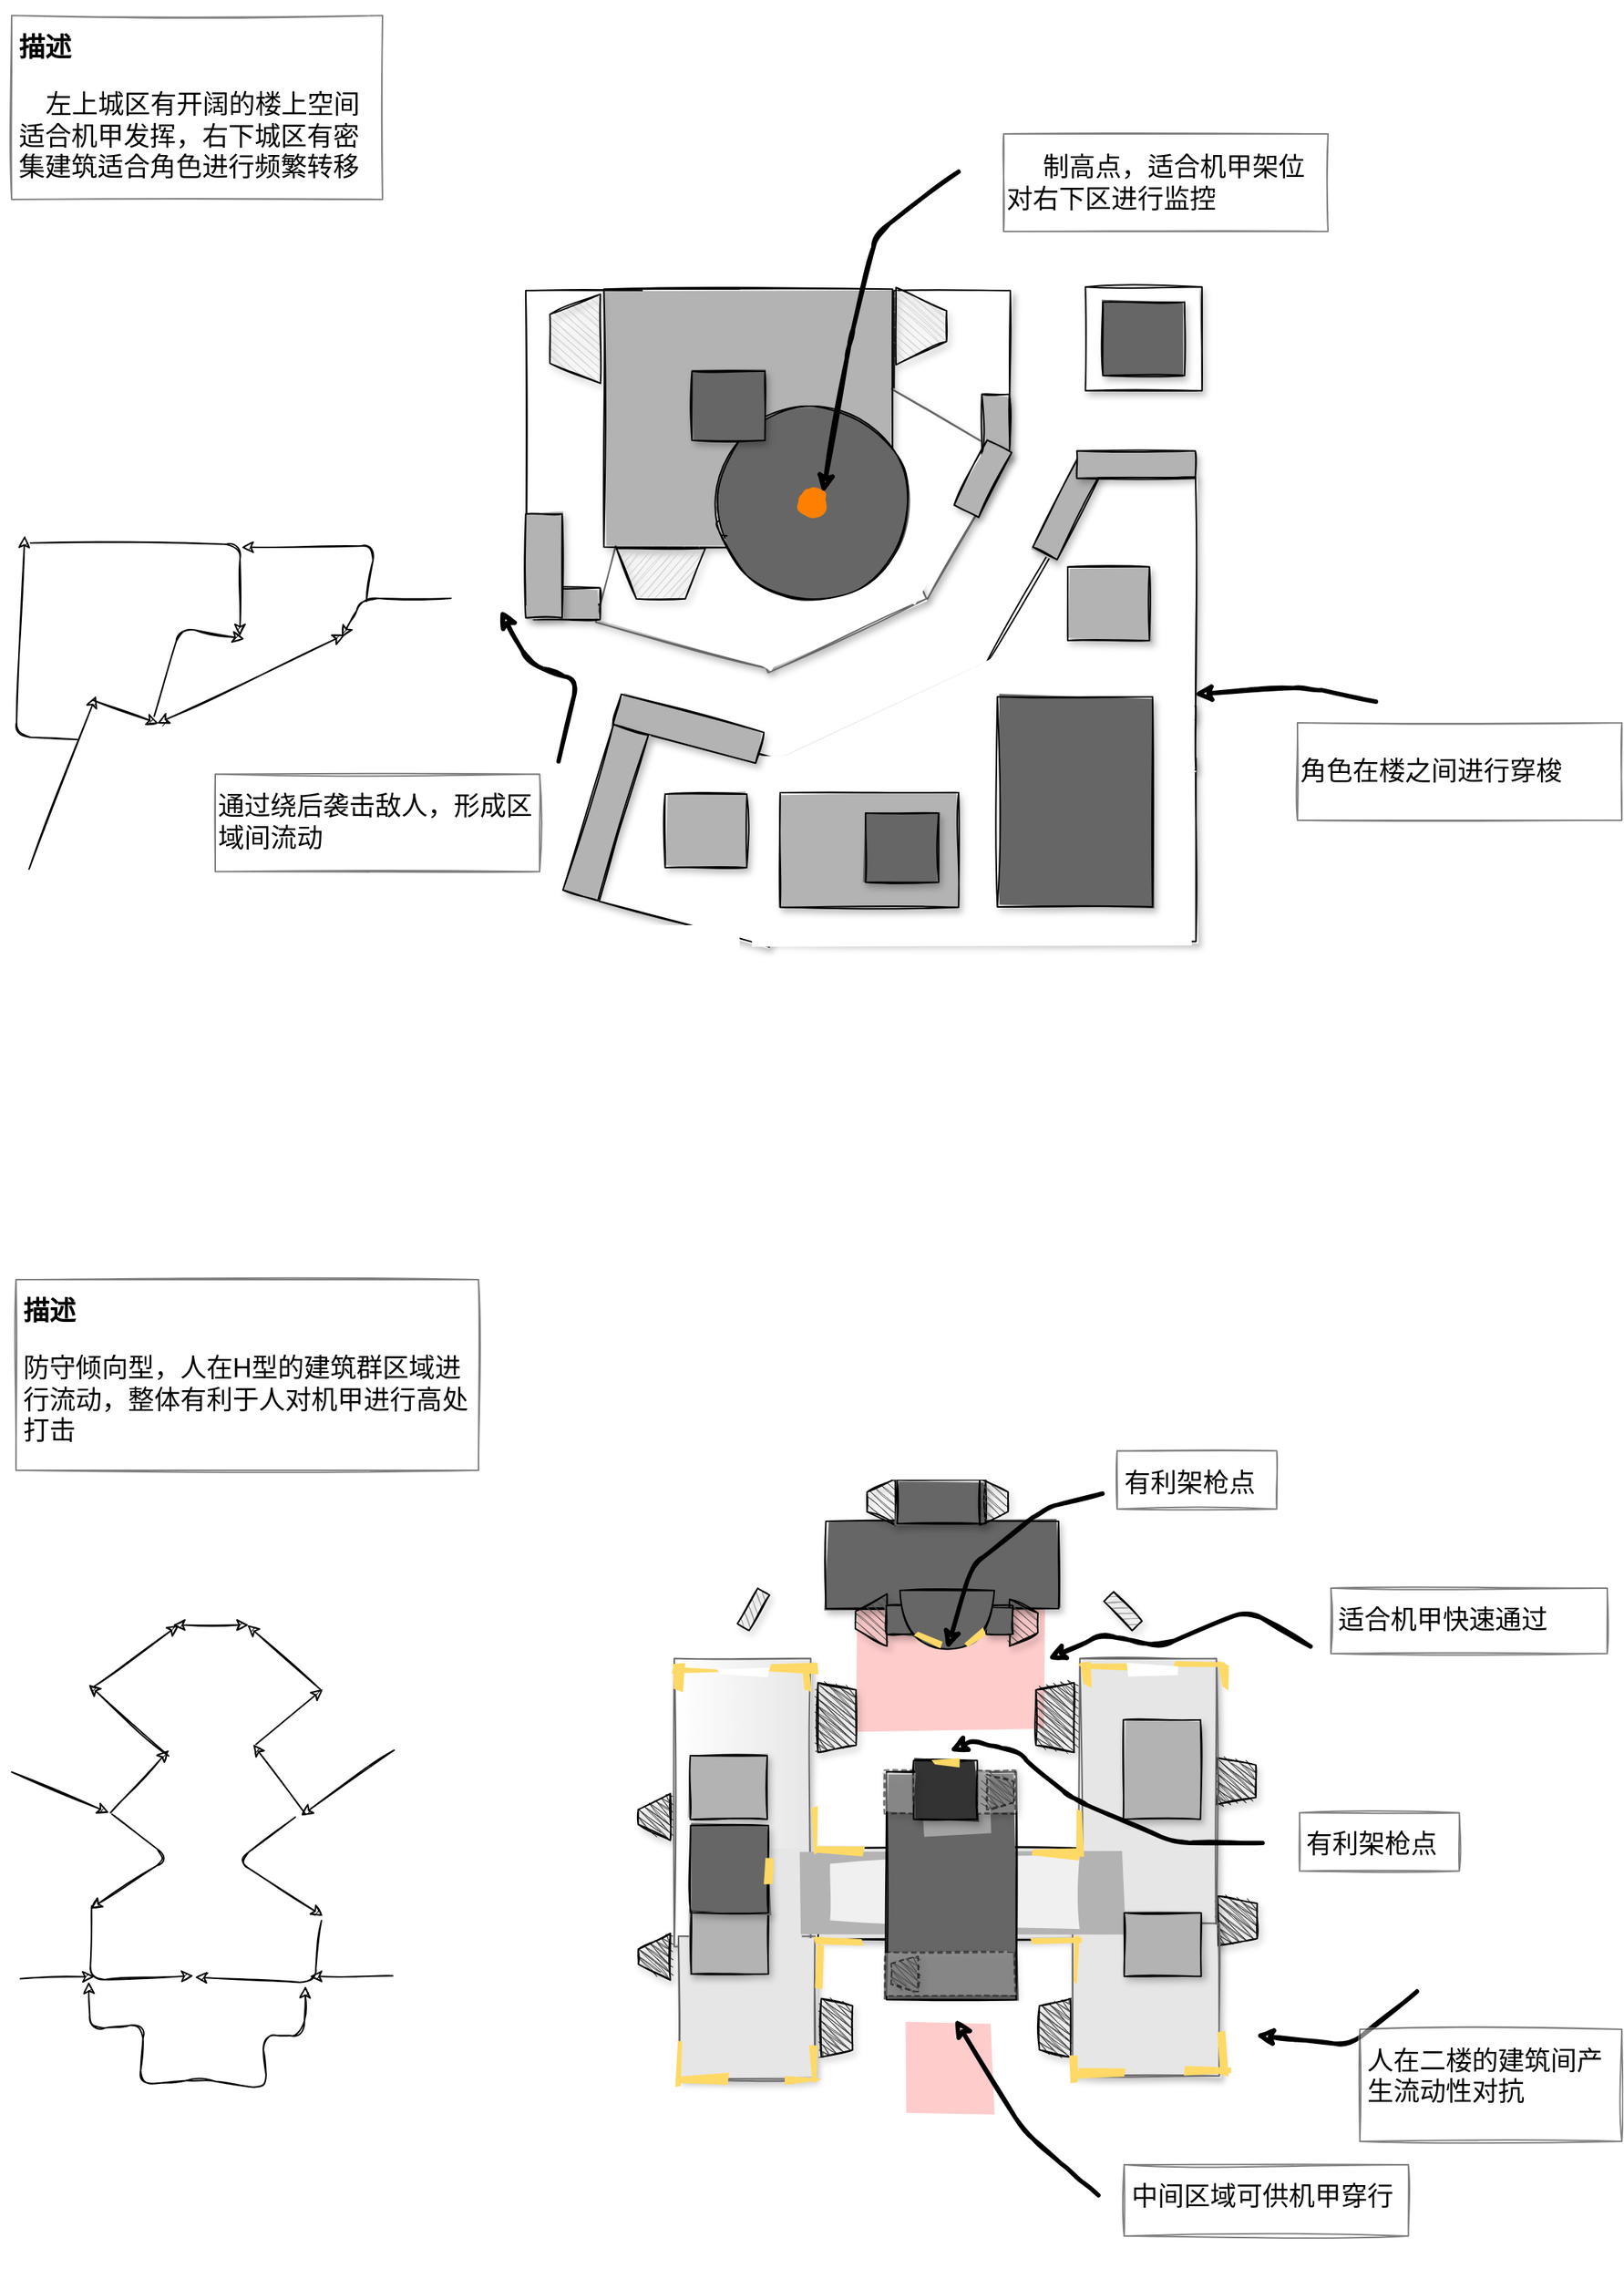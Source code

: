 <mxfile version="13.10.3" type="github">
  <diagram id="YS42bM3Eltd74zi2VStV" name="Page-1">
    <mxGraphModel dx="85" dy="485" grid="1" gridSize="10" guides="1" tooltips="1" connect="1" arrows="1" fold="1" page="1" pageScale="1" pageWidth="850" pageHeight="1100" math="0" shadow="0">
      <root>
        <mxCell id="0" />
        <mxCell id="1" parent="0" />
        <mxCell id="YBGo64Y5beXKpG9SH2Ju-1" value="" style="rounded=0;whiteSpace=wrap;html=1;shadow=1;sketch=1;" parent="1" vertex="1">
          <mxGeometry x="2053.43" y="423.65" width="80" height="216" as="geometry" />
        </mxCell>
        <mxCell id="YBGo64Y5beXKpG9SH2Ju-2" value="" style="rounded=0;whiteSpace=wrap;html=1;shadow=1;sketch=1;" parent="1" vertex="1">
          <mxGeometry x="2306.63" y="423.65" width="80" height="113.75" as="geometry" />
        </mxCell>
        <mxCell id="YBGo64Y5beXKpG9SH2Ju-3" value="" style="rounded=0;whiteSpace=wrap;html=1;shadow=1;sketch=1;rotation=15;strokeColor=#666666;" parent="1" vertex="1">
          <mxGeometry x="2111.48" y="575.97" width="123.86" height="93" as="geometry" />
        </mxCell>
        <mxCell id="YBGo64Y5beXKpG9SH2Ju-4" value="" style="rounded=0;whiteSpace=wrap;html=1;shadow=1;sketch=1;rotation=-60;strokeColor=#666666;" parent="1" vertex="1">
          <mxGeometry x="2254.61" y="505.16" width="112.2" height="108.72" as="geometry" />
        </mxCell>
        <mxCell id="YBGo64Y5beXKpG9SH2Ju-5" value="" style="rounded=0;whiteSpace=wrap;html=1;shadow=1;sketch=1;rotation=-25;strokeColor=#666666;" parent="1" vertex="1">
          <mxGeometry x="2206.07" y="622.57" width="120" height="40" as="geometry" />
        </mxCell>
        <mxCell id="YBGo64Y5beXKpG9SH2Ju-6" value="" style="rounded=0;whiteSpace=wrap;html=1;shadow=0;sketch=1;rotation=-60;strokeColor=none;" parent="1" vertex="1">
          <mxGeometry x="2286.31" y="578.1" width="38.89" height="58.52" as="geometry" />
        </mxCell>
        <mxCell id="YBGo64Y5beXKpG9SH2Ju-7" value="" style="rounded=0;whiteSpace=wrap;html=1;shadow=0;sketch=1;rotation=-60;strokeColor=none;" parent="1" vertex="1">
          <mxGeometry x="2184.63" y="615.88" width="58" height="58.52" as="geometry" />
        </mxCell>
        <mxCell id="YBGo64Y5beXKpG9SH2Ju-8" value="" style="group;rotation=-90;" parent="1" vertex="1" connectable="0">
          <mxGeometry x="2165.57" y="516.65" width="151.62" height="144" as="geometry" />
        </mxCell>
        <mxCell id="YBGo64Y5beXKpG9SH2Ju-9" value="" style="rounded=0;whiteSpace=wrap;html=1;shadow=1;sketch=1;fillStyle=solid;rotation=-90;fillColor=#B3B3B3;" parent="YBGo64Y5beXKpG9SH2Ju-8" vertex="1">
          <mxGeometry x="-47.73" y="-104.65" width="177.14" height="198.48" as="geometry" />
        </mxCell>
        <mxCell id="YBGo64Y5beXKpG9SH2Ju-10" value="" style="ellipse;whiteSpace=wrap;html=1;aspect=fixed;shadow=0;sketch=1;strokeColor=#000000;gradientColor=none;rotation=-90;fillColor=#666666;fillStyle=solid;" parent="YBGo64Y5beXKpG9SH2Ju-8" vertex="1">
          <mxGeometry x="18.7" y="-13.25" width="132.92" height="132.92" as="geometry" />
        </mxCell>
        <mxCell id="YBGo64Y5beXKpG9SH2Ju-11" value="" style="ellipse;whiteSpace=wrap;html=1;aspect=fixed;rounded=0;shadow=0;sketch=1;strokeWidth=1;strokeColor=none;fillColor=#FF8000;fillStyle=solid;" parent="YBGo64Y5beXKpG9SH2Ju-8" vertex="1">
          <mxGeometry x="75.16" y="43.21" width="20" height="20" as="geometry" />
        </mxCell>
        <mxCell id="YBGo64Y5beXKpG9SH2Ju-12" value="" style="rounded=0;whiteSpace=wrap;html=1;shadow=0;glass=0;sketch=1;strokeColor=#000000;fillColor=#ffffff;gradientColor=none;rotation=120;" parent="1" vertex="1">
          <mxGeometry x="2357.9" y="601.98" width="157.75" height="74.39" as="geometry" />
        </mxCell>
        <mxCell id="YBGo64Y5beXKpG9SH2Ju-13" value="" style="rounded=0;whiteSpace=wrap;html=1;shadow=0;glass=0;sketch=1;strokeColor=#000000;fillColor=#ffffff;gradientColor=none;rotation=-205;" parent="1" vertex="1">
          <mxGeometry x="2226.93" y="706.89" width="176.24" height="40.72" as="geometry" />
        </mxCell>
        <mxCell id="YBGo64Y5beXKpG9SH2Ju-14" value="" style="rounded=0;whiteSpace=wrap;html=1;shadow=1;sketch=1;rotation=105;" parent="1" vertex="1">
          <mxGeometry x="2115.69" y="737.46" width="126" height="121" as="geometry" />
        </mxCell>
        <mxCell id="YBGo64Y5beXKpG9SH2Ju-15" value="" style="rounded=0;whiteSpace=wrap;html=1;shadow=1;sketch=1;rotation=90;" parent="1" vertex="1">
          <mxGeometry x="2303.86" y="660.43" width="126" height="294.72" as="geometry" />
        </mxCell>
        <mxCell id="YBGo64Y5beXKpG9SH2Ju-16" value="" style="rounded=0;whiteSpace=wrap;html=1;shadow=1;sketch=1;rotation=90;" parent="1" vertex="1">
          <mxGeometry x="2391.73" y="630.45" width="43.96" height="201" as="geometry" />
        </mxCell>
        <mxCell id="YBGo64Y5beXKpG9SH2Ju-17" value="" style="rounded=0;whiteSpace=wrap;html=1;shadow=1;sketch=1;rotation=90;" parent="1" vertex="1">
          <mxGeometry x="2397.91" y="602.57" width="166.96" height="65" as="geometry" />
        </mxCell>
        <mxCell id="YBGo64Y5beXKpG9SH2Ju-18" value="" style="rounded=0;whiteSpace=wrap;html=1;shadow=1;sketch=1;rotation=90;" parent="1" vertex="1">
          <mxGeometry x="2412.41" y="638.17" width="71.25" height="80.15" as="geometry" />
        </mxCell>
        <mxCell id="YBGo64Y5beXKpG9SH2Ju-19" value="" style="shape=trapezoid;perimeter=trapezoidPerimeter;whiteSpace=wrap;html=1;fixedSize=1;strokeWidth=1;sketch=1;shadow=1;rotation=90;fillStyle=auto;size=15.949;fillColor=#CCCCCC;" parent="1" vertex="1">
          <mxGeometry x="2298.87" y="430.65" width="53.06" height="34.74" as="geometry" />
        </mxCell>
        <mxCell id="YBGo64Y5beXKpG9SH2Ju-20" value="" style="shape=trapezoid;perimeter=trapezoidPerimeter;whiteSpace=wrap;html=1;fixedSize=1;strokeWidth=1;sketch=1;shadow=1;rotation=-180;fillStyle=auto;size=13.797;fillColor=#CCCCCC;" parent="1" vertex="1">
          <mxGeometry x="2115.74" y="600.65" width="61.19" height="34.74" as="geometry" />
        </mxCell>
        <mxCell id="YBGo64Y5beXKpG9SH2Ju-21" value="" style="rounded=0;whiteSpace=wrap;html=1;shadow=1;sketch=1;rotation=90;" parent="1" vertex="1">
          <mxGeometry x="2442.68" y="416.65" width="71.25" height="80.15" as="geometry" />
        </mxCell>
        <mxCell id="YBGo64Y5beXKpG9SH2Ju-22" value="" style="rounded=0;whiteSpace=wrap;html=1;shadow=0;sketch=1;rotation=90;strokeColor=none;" parent="1" vertex="1">
          <mxGeometry x="2295.26" y="658.75" width="129.92" height="298.65" as="geometry" />
        </mxCell>
        <mxCell id="YBGo64Y5beXKpG9SH2Ju-23" value="" style="rounded=0;whiteSpace=wrap;html=1;shadow=0;sketch=1;rotation=-180;strokeColor=none;" parent="1" vertex="1">
          <mxGeometry x="2444.91" y="552.66" width="67.94" height="300.82" as="geometry" />
        </mxCell>
        <mxCell id="YBGo64Y5beXKpG9SH2Ju-24" value="" style="rounded=0;whiteSpace=wrap;html=1;shadow=0;sketch=1;rotation=-115;strokeColor=none;" parent="1" vertex="1">
          <mxGeometry x="2312.17" y="607.91" width="67.94" height="240" as="geometry" />
        </mxCell>
        <mxCell id="YBGo64Y5beXKpG9SH2Ju-25" value="" style="rounded=0;whiteSpace=wrap;html=1;shadow=0;sketch=1;rotation=-145;strokeColor=none;" parent="1" vertex="1">
          <mxGeometry x="2381.97" y="626.32" width="67.68" height="96.83" as="geometry" />
        </mxCell>
        <mxCell id="YBGo64Y5beXKpG9SH2Ju-26" value="" style="rounded=0;whiteSpace=wrap;html=1;shadow=1;sketch=1;rotation=90;fillColor=#666666;fillStyle=solid;" parent="1" vertex="1">
          <mxGeometry x="2453.02" y="428.65" width="50.57" height="56.15" as="geometry" />
        </mxCell>
        <mxCell id="YBGo64Y5beXKpG9SH2Ju-27" value="" style="rounded=0;whiteSpace=wrap;html=1;shadow=1;sketch=1;rotation=90;fillColor=#666666;fillStyle=solid;" parent="1" vertex="1">
          <mxGeometry x="2358.83" y="721.47" width="144.41" height="106.69" as="geometry" />
        </mxCell>
        <mxCell id="YBGo64Y5beXKpG9SH2Ju-28" value="" style="rounded=0;whiteSpace=wrap;html=1;shadow=1;sketch=1;rotation=90;fillStyle=solid;fillColor=#B3B3B3;" parent="1" vertex="1">
          <mxGeometry x="2250.34" y="746.56" width="78.75" height="122.69" as="geometry" />
        </mxCell>
        <mxCell id="YBGo64Y5beXKpG9SH2Ju-29" value="" style="rounded=0;whiteSpace=wrap;html=1;shadow=1;sketch=1;rotation=90;fillStyle=solid;fillColor=#B3B3B3;" parent="1" vertex="1">
          <mxGeometry x="2428.89" y="610.6" width="50.57" height="56.15" as="geometry" />
        </mxCell>
        <mxCell id="YBGo64Y5beXKpG9SH2Ju-30" value="" style="rounded=0;whiteSpace=wrap;html=1;shadow=1;sketch=1;rotation=90;fillStyle=solid;fillColor=#B3B3B3;" parent="1" vertex="1">
          <mxGeometry x="2152.07" y="766.65" width="50.57" height="56.15" as="geometry" />
        </mxCell>
        <mxCell id="YBGo64Y5beXKpG9SH2Ju-31" value="" style="rounded=0;whiteSpace=wrap;html=1;shadow=1;sketch=1;rotation=90;fillColor=#666666;fillStyle=solid;" parent="1" vertex="1">
          <mxGeometry x="2288.43" y="781.2" width="47.59" height="50.25" as="geometry" />
        </mxCell>
        <mxCell id="YBGo64Y5beXKpG9SH2Ju-32" value="&lt;h1&gt;&lt;font style=&quot;font-size: 18px&quot;&gt;描述&lt;/font&gt;&lt;/h1&gt;&lt;p&gt;&amp;nbsp; &amp;nbsp; &lt;font style=&quot;font-size: 18px&quot;&gt;&amp;nbsp;左上城区有开阔的楼上空间适合机甲发挥，右下城区有密集建筑适合角色进行频繁转移&lt;/font&gt;&lt;/p&gt;" style="text;html=1;spacing=5;spacingTop=-20;whiteSpace=wrap;overflow=hidden;rounded=0;shadow=0;sketch=1;opacity=50;fillColor=#ffffff;strokeColor=#000000;" parent="1" vertex="1">
          <mxGeometry x="1700" y="234.61" width="255" height="126.39" as="geometry" />
        </mxCell>
        <mxCell id="YBGo64Y5beXKpG9SH2Ju-33" value="" style="rounded=0;whiteSpace=wrap;html=1;shadow=1;sketch=1;rotation=90;fillColor=#666666;fillStyle=solid;" parent="1" vertex="1">
          <mxGeometry x="2169.04" y="477.63" width="47.59" height="50.25" as="geometry" />
        </mxCell>
        <mxCell id="YBGo64Y5beXKpG9SH2Ju-34" value="" style="rounded=0;whiteSpace=wrap;html=1;shadow=1;sketch=1;rotation=105;fillStyle=solid;fillColor=#B3B3B3;" parent="1" vertex="1">
          <mxGeometry x="2154.4" y="673.82" width="21.82" height="101.48" as="geometry" />
        </mxCell>
        <mxCell id="YBGo64Y5beXKpG9SH2Ju-35" value="" style="rounded=0;whiteSpace=wrap;html=1;shadow=1;sketch=1;rotation=-163;fillStyle=solid;fillColor=#B3B3B3;" parent="1" vertex="1">
          <mxGeometry x="2095.84" y="722.74" width="25.07" height="118.92" as="geometry" />
        </mxCell>
        <mxCell id="YBGo64Y5beXKpG9SH2Ju-36" value="" style="rounded=0;whiteSpace=wrap;html=1;shadow=1;sketch=1;rotation=-153;fillStyle=solid;fillColor=#B3B3B3;" parent="1" vertex="1">
          <mxGeometry x="2416.87" y="538.06" width="18.82" height="69.85" as="geometry" />
        </mxCell>
        <mxCell id="YBGo64Y5beXKpG9SH2Ju-37" value="" style="rounded=0;whiteSpace=wrap;html=1;shadow=1;sketch=1;rotation=-90;fillStyle=solid;fillColor=#B3B3B3;" parent="1" vertex="1">
          <mxGeometry x="2463.64" y="502.48" width="18.82" height="81.4" as="geometry" />
        </mxCell>
        <mxCell id="YBGo64Y5beXKpG9SH2Ju-38" value="" style="rounded=0;whiteSpace=wrap;html=1;shadow=1;sketch=1;rotation=-180;fillStyle=solid;fillColor=#B3B3B3;" parent="1" vertex="1">
          <mxGeometry x="2367.03" y="494.75" width="18.82" height="42.65" as="geometry" />
        </mxCell>
        <mxCell id="YBGo64Y5beXKpG9SH2Ju-39" value="" style="rounded=0;whiteSpace=wrap;html=1;shadow=1;sketch=1;rotation=-153;fillStyle=solid;fillColor=#B3B3B3;" parent="1" vertex="1">
          <mxGeometry x="2358.36" y="527.88" width="18.82" height="50" as="geometry" />
        </mxCell>
        <mxCell id="YBGo64Y5beXKpG9SH2Ju-40" value="" style="rounded=0;whiteSpace=wrap;html=1;shadow=1;sketch=1;rotation=90;fillStyle=solid;fillColor=#B3B3B3;" parent="1" vertex="1">
          <mxGeometry x="2070.8" y="615.77" width="21.82" height="45.81" as="geometry" />
        </mxCell>
        <mxCell id="YBGo64Y5beXKpG9SH2Ju-41" value="" style="rounded=0;whiteSpace=wrap;html=1;shadow=1;sketch=1;rotation=-180;fillStyle=solid;fillColor=#B3B3B3;" parent="1" vertex="1">
          <mxGeometry x="2053.43" y="577.07" width="25.07" height="71.29" as="geometry" />
        </mxCell>
        <mxCell id="YBGo64Y5beXKpG9SH2Ju-42" value="" style="shape=trapezoid;perimeter=trapezoidPerimeter;whiteSpace=wrap;html=1;fixedSize=1;strokeWidth=1;sketch=1;shadow=1;rotation=-90;fillStyle=auto;size=13.797;fillColor=#CCCCCC;" parent="1" vertex="1">
          <mxGeometry x="2056.87" y="439.35" width="61.19" height="34.74" as="geometry" />
        </mxCell>
        <mxCell id="YBGo64Y5beXKpG9SH2Ju-43" value="" style="endArrow=classic;html=1;shadow=0;sketch=1;" parent="1" edge="1">
          <mxGeometry width="50" height="50" relative="1" as="geometry">
            <mxPoint x="1712" y="821.0" as="sourcePoint" />
            <mxPoint x="1758" y="702" as="targetPoint" />
          </mxGeometry>
        </mxCell>
        <mxCell id="YBGo64Y5beXKpG9SH2Ju-44" value="" style="endArrow=classic;html=1;shadow=0;sketch=1;" parent="1" edge="1">
          <mxGeometry width="50" height="50" relative="1" as="geometry">
            <mxPoint x="1756" y="705" as="sourcePoint" />
            <mxPoint x="1801" y="721.0" as="targetPoint" />
          </mxGeometry>
        </mxCell>
        <mxCell id="YBGo64Y5beXKpG9SH2Ju-45" value="" style="endArrow=classic;html=1;shadow=0;sketch=1;" parent="1" edge="1">
          <mxGeometry width="50" height="50" relative="1" as="geometry">
            <mxPoint x="1798" y="716.0" as="sourcePoint" />
            <mxPoint x="1860" y="663.0" as="targetPoint" />
            <Array as="points">
              <mxPoint x="1816" y="655" />
            </Array>
          </mxGeometry>
        </mxCell>
        <mxCell id="YBGo64Y5beXKpG9SH2Ju-46" value="" style="endArrow=classic;html=1;shadow=0;sketch=1;" parent="1" edge="1">
          <mxGeometry width="50" height="50" relative="1" as="geometry">
            <mxPoint x="1745" y="732" as="sourcePoint" />
            <mxPoint x="1709" y="592" as="targetPoint" />
            <Array as="points">
              <mxPoint x="1703" y="730" />
            </Array>
          </mxGeometry>
        </mxCell>
        <mxCell id="YBGo64Y5beXKpG9SH2Ju-47" value="" style="endArrow=classic;html=1;shadow=0;sketch=1;" parent="1" edge="1">
          <mxGeometry width="50" height="50" relative="1" as="geometry">
            <mxPoint x="1713" y="597" as="sourcePoint" />
            <mxPoint x="1857" y="661.0" as="targetPoint" />
            <Array as="points">
              <mxPoint x="1857" y="598" />
            </Array>
          </mxGeometry>
        </mxCell>
        <mxCell id="YBGo64Y5beXKpG9SH2Ju-48" value="" style="endArrow=classic;startArrow=classic;html=1;shadow=0;sketch=1;" parent="1" edge="1">
          <mxGeometry width="50" height="50" relative="1" as="geometry">
            <mxPoint x="1800" y="721.0" as="sourcePoint" />
            <mxPoint x="1929" y="660" as="targetPoint" />
          </mxGeometry>
        </mxCell>
        <mxCell id="YBGo64Y5beXKpG9SH2Ju-49" value="" style="endArrow=classic;html=1;shadow=0;sketch=1;" parent="1" edge="1">
          <mxGeometry width="50" height="50" relative="1" as="geometry">
            <mxPoint x="2002" y="635" as="sourcePoint" />
            <mxPoint x="1927" y="662" as="targetPoint" />
            <Array as="points">
              <mxPoint x="1942" y="635" />
            </Array>
          </mxGeometry>
        </mxCell>
        <mxCell id="YBGo64Y5beXKpG9SH2Ju-50" value="" style="endArrow=classic;html=1;shadow=0;sketch=1;" parent="1" edge="1">
          <mxGeometry width="50" height="50" relative="1" as="geometry">
            <mxPoint x="1944" y="637" as="sourcePoint" />
            <mxPoint x="1858" y="600" as="targetPoint" />
            <Array as="points">
              <mxPoint x="1950" y="599" />
            </Array>
          </mxGeometry>
        </mxCell>
        <mxCell id="YBGo64Y5beXKpG9SH2Ju-51" value="&lt;h1&gt;&lt;font style=&quot;font-size: 18px&quot;&gt;描述&lt;/font&gt;&amp;nbsp;&lt;font style=&quot;font-weight: normal ; font-size: 18px&quot;&gt;&amp;nbsp; &amp;nbsp;&amp;nbsp;&lt;/font&gt;&lt;/h1&gt;&lt;font style=&quot;font-size: 18px&quot;&gt;防守倾向型，人在H型的建筑群区域进行流动，整体有利于人对机甲进行高处打击&lt;/font&gt;" style="text;html=1;spacing=5;spacingTop=-20;whiteSpace=wrap;overflow=hidden;rounded=0;shadow=0;sketch=1;opacity=50;fillColor=#ffffff;strokeColor=#000000;" parent="1" vertex="1">
          <mxGeometry x="1703" y="1103" width="318" height="131" as="geometry" />
        </mxCell>
        <mxCell id="YBGo64Y5beXKpG9SH2Ju-52" value="" style="group" parent="1" vertex="1" connectable="0">
          <mxGeometry x="2040.27" y="1180" width="655" height="608" as="geometry" />
        </mxCell>
        <mxCell id="YBGo64Y5beXKpG9SH2Ju-54" value="" style="group;rotation=-180;" parent="YBGo64Y5beXKpG9SH2Ju-52" vertex="1" connectable="0">
          <mxGeometry x="99.516" y="0.634" width="471.21" height="522.016" as="geometry" />
        </mxCell>
        <mxCell id="YBGo64Y5beXKpG9SH2Ju-55" value="" style="rounded=0;whiteSpace=wrap;html=1;shadow=0;sketch=1;strokeWidth=1;fillColor=#FFFFFF;strokeColor=none;opacity=80;" parent="YBGo64Y5beXKpG9SH2Ju-54" vertex="1">
          <mxGeometry x="181.507" y="245.658" width="54.452" height="184.635" as="geometry" />
        </mxCell>
        <mxCell id="YBGo64Y5beXKpG9SH2Ju-56" value="" style="whiteSpace=wrap;html=1;aspect=fixed;rounded=0;shadow=0;sketch=1;strokeWidth=1;opacity=50;fillStyle=solid;strokeColor=none;fillColor=#FF9999;" parent="YBGo64Y5beXKpG9SH2Ju-54" vertex="1">
          <mxGeometry x="140.107" y="100.141" width="131.566" height="131.566" as="geometry" />
        </mxCell>
        <mxCell id="YBGo64Y5beXKpG9SH2Ju-63" value="" style="whiteSpace=wrap;html=1;aspect=fixed;rounded=0;shadow=0;sketch=1;strokeWidth=1;opacity=50;fillStyle=solid;strokeColor=none;fillColor=#FF9999;" parent="YBGo64Y5beXKpG9SH2Ju-54" vertex="1">
          <mxGeometry x="174.165" y="433.422" width="60.483" height="60.483" as="geometry" />
        </mxCell>
        <mxCell id="YBGo64Y5beXKpG9SH2Ju-64" value="" style="shape=trapezoid;perimeter=trapezoidPerimeter;whiteSpace=wrap;html=1;fixedSize=1;strokeWidth=1;sketch=1;shadow=1;rotation=-90;fillStyle=zigzag;size=4.945;fillColor=#333333;" parent="YBGo64Y5beXKpG9SH2Ju-54" vertex="1">
          <mxGeometry x="257.493" y="425.599" width="40.113" height="21.499" as="geometry" />
        </mxCell>
        <mxCell id="YBGo64Y5beXKpG9SH2Ju-65" value="" style="shape=trapezoid;perimeter=trapezoidPerimeter;whiteSpace=wrap;html=1;fixedSize=1;strokeWidth=1;sketch=1;shadow=1;rotation=90;fillStyle=zigzag;size=4.945;fillColor=#333333;" parent="YBGo64Y5beXKpG9SH2Ju-54" vertex="1">
          <mxGeometry x="103.707" y="210.092" width="47.901" height="26.193" as="geometry" />
        </mxCell>
        <mxCell id="YBGo64Y5beXKpG9SH2Ju-66" value="" style="shape=trapezoid;perimeter=trapezoidPerimeter;whiteSpace=wrap;html=1;fixedSize=1;strokeWidth=1;sketch=1;shadow=1;rotation=-90;fillStyle=zigzag;size=4.945;fillColor=#333333;" parent="YBGo64Y5beXKpG9SH2Ju-54" vertex="1">
          <mxGeometry x="253.599" y="210.092" width="47.901" height="26.193" as="geometry" />
        </mxCell>
        <mxCell id="YBGo64Y5beXKpG9SH2Ju-67" value="" style="shape=trapezoid;perimeter=trapezoidPerimeter;whiteSpace=wrap;html=1;fixedSize=1;strokeWidth=1;sketch=1;shadow=1;rotation=90;fillStyle=zigzag;size=4.945;fillColor=#333333;" parent="YBGo64Y5beXKpG9SH2Ju-54" vertex="1">
          <mxGeometry x="107.568" y="425.599" width="40.163" height="21.499" as="geometry" />
        </mxCell>
        <mxCell id="YBGo64Y5beXKpG9SH2Ju-70" value="" style="endArrow=classic;html=1;sketch=1;strokeWidth=3;" parent="YBGo64Y5beXKpG9SH2Ju-54" edge="1">
          <mxGeometry width="50" height="50" relative="1" as="geometry">
            <mxPoint x="526.384" y="411.366" as="sourcePoint" />
            <mxPoint x="415.384" y="441.366" as="targetPoint" />
            <Array as="points">
              <mxPoint x="480.384" y="448.366" />
            </Array>
          </mxGeometry>
        </mxCell>
        <mxCell id="P_vG4XGJFDCKaaJLP0IA-5" value="" style="rounded=0;whiteSpace=wrap;html=1;sketch=1;fillStyle=solid;shadow=1;strokeWidth=1;fillColor=#666666;" parent="YBGo64Y5beXKpG9SH2Ju-54" vertex="1">
          <mxGeometry x="120" y="88.37" width="160" height="60" as="geometry" />
        </mxCell>
        <mxCell id="P_vG4XGJFDCKaaJLP0IA-6" value="" style="shape=trapezoid;perimeter=trapezoidPerimeter;whiteSpace=wrap;html=1;fixedSize=1;shadow=1;sketch=1;strokeWidth=1;fillColor=#4D4D4D;fillStyle=hachure;rotation=-90;size=9.374;" parent="YBGo64Y5beXKpG9SH2Ju-54" vertex="1">
          <mxGeometry x="141.98" y="65.37" width="32.12" height="19.47" as="geometry" />
        </mxCell>
        <mxCell id="P_vG4XGJFDCKaaJLP0IA-7" value="" style="rounded=0;whiteSpace=wrap;html=1;sketch=1;fillStyle=solid;shadow=1;strokeWidth=1;fillColor=#666666;" parent="YBGo64Y5beXKpG9SH2Ju-54" vertex="1">
          <mxGeometry x="168.98" y="60" width="61.02" height="30" as="geometry" />
        </mxCell>
        <mxCell id="P_vG4XGJFDCKaaJLP0IA-8" value="" style="shape=trapezoid;perimeter=trapezoidPerimeter;whiteSpace=wrap;html=1;fixedSize=1;shadow=1;sketch=1;strokeWidth=1;fillColor=#4D4D4D;fillStyle=hachure;rotation=90;size=9.374;" parent="YBGo64Y5beXKpG9SH2Ju-54" vertex="1">
          <mxGeometry x="219.54" y="65.26" width="32.12" height="19.47" as="geometry" />
        </mxCell>
        <mxCell id="P_vG4XGJFDCKaaJLP0IA-9" value="" style="shape=trapezoid;perimeter=trapezoidPerimeter;whiteSpace=wrap;html=1;fixedSize=1;shadow=1;sketch=1;strokeWidth=1;fillColor=#4D4D4D;fillStyle=hachure;rotation=-90;size=11.874;" parent="YBGo64Y5beXKpG9SH2Ju-54" vertex="1">
          <mxGeometry x="133.3" y="145.41" width="35.89" height="21.63" as="geometry" />
        </mxCell>
        <mxCell id="P_vG4XGJFDCKaaJLP0IA-10" value="" style="shape=trapezoid;perimeter=trapezoidPerimeter;whiteSpace=wrap;html=1;fixedSize=1;shadow=1;sketch=1;strokeWidth=1;fillColor=#4D4D4D;fillStyle=hachure;rotation=90;size=9.374;" parent="YBGo64Y5beXKpG9SH2Ju-54" vertex="1">
          <mxGeometry x="240.0" y="148.37" width="32.12" height="19.47" as="geometry" />
        </mxCell>
        <mxCell id="P_vG4XGJFDCKaaJLP0IA-11" value="" style="rounded=0;whiteSpace=wrap;html=1;sketch=1;fillStyle=solid;shadow=1;strokeWidth=1;fillColor=#666666;" parent="YBGo64Y5beXKpG9SH2Ju-54" vertex="1">
          <mxGeometry x="161.49" y="146.25" width="20.02" height="19.63" as="geometry" />
        </mxCell>
        <mxCell id="P_vG4XGJFDCKaaJLP0IA-12" value="" style="rounded=0;whiteSpace=wrap;html=1;sketch=1;fillStyle=solid;shadow=1;strokeWidth=1;fillColor=#666666;" parent="YBGo64Y5beXKpG9SH2Ju-54" vertex="1">
          <mxGeometry x="230" y="146.25" width="18.51" height="19.63" as="geometry" />
        </mxCell>
        <mxCell id="P_vG4XGJFDCKaaJLP0IA-1" value="" style="shape=or;whiteSpace=wrap;html=1;sketch=1;fillStyle=solid;rotation=90;fillColor=#666666;" parent="YBGo64Y5beXKpG9SH2Ju-54" vertex="1">
          <mxGeometry x="183.21" y="123.64" width="40.37" height="64.86" as="geometry" />
        </mxCell>
        <mxCell id="YBGo64Y5beXKpG9SH2Ju-117" value="" style="rounded=0;whiteSpace=wrap;html=1;shadow=1;glass=0;sketch=1;strokeColor=#000000;fillColor=#999999;gradientColor=none;rotation=-60;direction=west;" parent="YBGo64Y5beXKpG9SH2Ju-54" vertex="1">
          <mxGeometry x="56.23" y="144.19" width="28.02" height="9.41" as="geometry" />
        </mxCell>
        <mxCell id="P_vG4XGJFDCKaaJLP0IA-23" value="" style="shape=trapezoid;perimeter=trapezoidPerimeter;whiteSpace=wrap;html=1;fixedSize=1;strokeWidth=1;sketch=1;shadow=1;rotation=90;fillStyle=zigzag;size=4.945;fillColor=#333333;" parent="YBGo64Y5beXKpG9SH2Ju-54" vertex="1">
          <mxGeometry x="385.99" y="253.38" width="32.14" height="27.1" as="geometry" />
        </mxCell>
        <mxCell id="P_vG4XGJFDCKaaJLP0IA-24" value="" style="shape=trapezoid;perimeter=trapezoidPerimeter;whiteSpace=wrap;html=1;fixedSize=1;strokeWidth=1;sketch=1;shadow=1;rotation=90;fillStyle=zigzag;size=4.945;fillColor=#333333;" parent="YBGo64Y5beXKpG9SH2Ju-54" vertex="1">
          <mxGeometry x="385.99" y="349.37" width="34.01" height="27.1" as="geometry" />
        </mxCell>
        <mxCell id="P_vG4XGJFDCKaaJLP0IA-25" value="" style="shape=trapezoid;perimeter=trapezoidPerimeter;whiteSpace=wrap;html=1;fixedSize=1;strokeWidth=1;sketch=1;shadow=1;rotation=-90;fillStyle=zigzag;size=10.984;fillColor=#333333;" parent="YBGo64Y5beXKpG9SH2Ju-54" vertex="1">
          <mxGeometry x="-14.016" y="280.476" width="32.14" height="22.09" as="geometry" />
        </mxCell>
        <mxCell id="P_vG4XGJFDCKaaJLP0IA-28" value="" style="shape=trapezoid;perimeter=trapezoidPerimeter;whiteSpace=wrap;html=1;fixedSize=1;strokeWidth=1;sketch=1;shadow=1;rotation=-90;fillStyle=zigzag;size=10.984;fillColor=#333333;" parent="YBGo64Y5beXKpG9SH2Ju-54" vertex="1">
          <mxGeometry x="-14.016" y="376.466" width="32.14" height="22.09" as="geometry" />
        </mxCell>
        <mxCell id="drFQ4EJ39ElAO3OHHA1H-1" value="" style="rounded=0;whiteSpace=wrap;html=1;shadow=1;glass=0;sketch=1;strokeColor=#000000;fillColor=#999999;gradientColor=none;rotation=46;direction=west;" vertex="1" parent="YBGo64Y5beXKpG9SH2Ju-54">
          <mxGeometry x="310.21" y="145.41" width="28.02" height="9.41" as="geometry" />
        </mxCell>
        <mxCell id="drFQ4EJ39ElAO3OHHA1H-2" value="" style="rounded=0;whiteSpace=wrap;html=1;shadow=0;sketch=1;rotation=23;fillStyle=solid;strokeColor=none;fillColor=#FFD966;" vertex="1" parent="YBGo64Y5beXKpG9SH2Ju-54">
          <mxGeometry x="181.503" y="167.839" width="17.359" height="4.913" as="geometry" />
        </mxCell>
        <mxCell id="drFQ4EJ39ElAO3OHHA1H-3" value="" style="rounded=0;whiteSpace=wrap;html=1;shadow=0;sketch=1;rotation=-38;fillStyle=solid;strokeColor=none;fillColor=#FFD966;" vertex="1" parent="YBGo64Y5beXKpG9SH2Ju-54">
          <mxGeometry x="212.643" y="165.879" width="17.359" height="4.913" as="geometry" />
        </mxCell>
        <mxCell id="YBGo64Y5beXKpG9SH2Ju-138" value="&lt;font style=&quot;font-size: 18px&quot;&gt;&lt;br&gt;有利架枪点&lt;/font&gt;" style="text;html=1;spacing=5;spacingTop=-20;whiteSpace=wrap;overflow=hidden;rounded=0;shadow=0;sketch=1;opacity=50;fillColor=#ffffff;strokeColor=#000000;" parent="YBGo64Y5beXKpG9SH2Ju-54" vertex="1">
          <mxGeometry x="320.21" y="40" width="109.79" height="40" as="geometry" />
        </mxCell>
        <mxCell id="YBGo64Y5beXKpG9SH2Ju-71" value="" style="rounded=0;whiteSpace=wrap;html=1;shadow=1;sketch=1;rotation=90;fillStyle=solid;strokeColor=#666666;gradientColor=#ffffff;fillColor=#E6E6E6;" parent="YBGo64Y5beXKpG9SH2Ju-52" vertex="1">
          <mxGeometry x="63.214" y="235.339" width="198.008" height="93.882" as="geometry" />
        </mxCell>
        <mxCell id="YBGo64Y5beXKpG9SH2Ju-72" value="" style="rounded=0;whiteSpace=wrap;html=1;shadow=1;sketch=1;rotation=-180;fillStyle=solid;fillColor=#E6E6E6;" parent="YBGo64Y5beXKpG9SH2Ju-52" vertex="1">
          <mxGeometry x="214.129" y="313.574" width="180.616" height="62.588" as="geometry" />
        </mxCell>
        <mxCell id="YBGo64Y5beXKpG9SH2Ju-73" value="" style="rounded=0;whiteSpace=wrap;html=1;shadow=1;sketch=1;rotation=90;fillStyle=solid;strokeColor=#666666;fillColor=#E6E6E6;" parent="YBGo64Y5beXKpG9SH2Ju-52" vertex="1">
          <mxGeometry x="342.075" y="235.339" width="198.008" height="93.882" as="geometry" />
        </mxCell>
        <mxCell id="YBGo64Y5beXKpG9SH2Ju-74" value="" style="rounded=0;whiteSpace=wrap;html=1;shadow=1;sketch=1;fillStyle=solid;strokeColor=#666666;fillColor=#E6E6E6;direction=south;" parent="YBGo64Y5beXKpG9SH2Ju-52" vertex="1">
          <mxGeometry x="118.165" y="374.014" width="93.882" height="98.179" as="geometry" />
        </mxCell>
        <mxCell id="YBGo64Y5beXKpG9SH2Ju-75" value="" style="rounded=0;whiteSpace=wrap;html=1;shadow=1;sketch=1;fillStyle=solid;strokeColor=#666666;fillColor=#E6E6E6;" parent="YBGo64Y5beXKpG9SH2Ju-52" vertex="1">
          <mxGeometry x="389.1" y="365.21" width="100.9" height="104.84" as="geometry" />
        </mxCell>
        <mxCell id="YBGo64Y5beXKpG9SH2Ju-76" value="" style="rounded=0;whiteSpace=wrap;html=1;shadow=0;sketch=1;strokeColor=none;rotation=-90;fillStyle=solid;fillColor=#E6E6E6;" parent="YBGo64Y5beXKpG9SH2Ju-52" vertex="1">
          <mxGeometry x="118.904" y="344.477" width="115.505" height="52.418" as="geometry" />
        </mxCell>
        <mxCell id="YBGo64Y5beXKpG9SH2Ju-77" value="" style="rounded=0;whiteSpace=wrap;html=1;shadow=0;sketch=1;strokeColor=none;rotation=0;fillStyle=solid;fillColor=#B3B3B3;" parent="YBGo64Y5beXKpG9SH2Ju-52" vertex="1">
          <mxGeometry x="203.47" y="315.342" width="221.109" height="59.067" as="geometry" />
        </mxCell>
        <mxCell id="YBGo64Y5beXKpG9SH2Ju-86" value="" style="shape=trapezoid;perimeter=trapezoidPerimeter;whiteSpace=wrap;html=1;fixedSize=1;shadow=0;sketch=1;strokeWidth=1;opacity=80;strokeColor=none;rotation=-90;size=5.941;fillStyle=solid;fillColor=#FFFFFF;" parent="YBGo64Y5beXKpG9SH2Ju-52" vertex="1">
          <mxGeometry x="282.838" y="257.918" width="50.773" height="171.57" as="geometry" />
        </mxCell>
        <mxCell id="YBGo64Y5beXKpG9SH2Ju-87" value="" style="rounded=0;whiteSpace=wrap;html=1;shadow=0;sketch=1;fillStyle=solid;strokeWidth=1;fillColor=#666666;" parent="YBGo64Y5beXKpG9SH2Ju-52" vertex="1">
          <mxGeometry x="261.173" y="261.157" width="89.219" height="156.47" as="geometry" />
        </mxCell>
        <mxCell id="YBGo64Y5beXKpG9SH2Ju-88" value="" style="rounded=0;whiteSpace=wrap;html=1;shadow=0;sketch=1;fillStyle=solid;strokeWidth=1;strokeColor=none;fillColor=#B3B3B3;opacity=80;" parent="YBGo64Y5beXKpG9SH2Ju-52" vertex="1">
          <mxGeometry x="285.397" y="261.16" width="48.215" height="42.81" as="geometry" />
        </mxCell>
        <mxCell id="YBGo64Y5beXKpG9SH2Ju-89" value="" style="rounded=0;whiteSpace=wrap;html=1;shadow=1;sketch=1;fillStyle=solid;strokeWidth=1;fillColor=#333333;" parent="YBGo64Y5beXKpG9SH2Ju-52" vertex="1">
          <mxGeometry x="279.9" y="253.244" width="43.661" height="40.463" as="geometry" />
        </mxCell>
        <mxCell id="YBGo64Y5beXKpG9SH2Ju-90" value="" style="rounded=0;whiteSpace=wrap;html=1;shadow=0;sketch=1;rotation=0;fillStyle=solid;strokeColor=none;fillColor=#FFD966;" parent="YBGo64Y5beXKpG9SH2Ju-52" vertex="1">
          <mxGeometry x="179.857" y="187.788" width="33.001" height="4.913" as="geometry" />
        </mxCell>
        <mxCell id="YBGo64Y5beXKpG9SH2Ju-91" value="" style="rounded=0;whiteSpace=wrap;html=1;shadow=0;sketch=1;rotation=90;fillStyle=solid;strokeColor=none;fillColor=#FFD966;" parent="YBGo64Y5beXKpG9SH2Ju-52" vertex="1">
          <mxGeometry x="198.371" y="194.062" width="17.359" height="4.913" as="geometry" />
        </mxCell>
        <mxCell id="YBGo64Y5beXKpG9SH2Ju-92" value="" style="rounded=0;whiteSpace=wrap;html=1;shadow=0;sketch=1;rotation=0;fillStyle=solid;strokeColor=none;fillColor=#FFD966;" parent="YBGo64Y5beXKpG9SH2Ju-52" vertex="1">
          <mxGeometry x="113.855" y="189.149" width="33.001" height="4.913" as="geometry" />
        </mxCell>
        <mxCell id="YBGo64Y5beXKpG9SH2Ju-93" value="" style="rounded=0;whiteSpace=wrap;html=1;shadow=0;sketch=1;rotation=90;fillStyle=solid;strokeColor=none;fillColor=#FFD966;" parent="YBGo64Y5beXKpG9SH2Ju-52" vertex="1">
          <mxGeometry x="109.647" y="194.062" width="17.359" height="4.913" as="geometry" />
        </mxCell>
        <mxCell id="YBGo64Y5beXKpG9SH2Ju-94" value="" style="rounded=0;whiteSpace=wrap;html=1;shadow=0;sketch=1;rotation=0;fillStyle=solid;strokeColor=none;fillColor=#FFD966;" parent="YBGo64Y5beXKpG9SH2Ju-52" vertex="1">
          <mxGeometry x="459.659" y="184.658" width="33.001" height="4.913" as="geometry" />
        </mxCell>
        <mxCell id="YBGo64Y5beXKpG9SH2Ju-95" value="" style="rounded=0;whiteSpace=wrap;html=1;shadow=0;sketch=1;rotation=90;fillStyle=solid;strokeColor=none;fillColor=#FFD966;" parent="YBGo64Y5beXKpG9SH2Ju-52" vertex="1">
          <mxGeometry x="484.031" y="192.701" width="17.359" height="4.913" as="geometry" />
        </mxCell>
        <mxCell id="YBGo64Y5beXKpG9SH2Ju-96" value="" style="rounded=0;whiteSpace=wrap;html=1;shadow=0;sketch=1;rotation=0;fillStyle=solid;strokeColor=none;fillColor=#FFD966;" parent="YBGo64Y5beXKpG9SH2Ju-52" vertex="1">
          <mxGeometry x="393.657" y="186.02" width="33.001" height="4.913" as="geometry" />
        </mxCell>
        <mxCell id="YBGo64Y5beXKpG9SH2Ju-97" value="" style="rounded=0;whiteSpace=wrap;html=1;shadow=0;sketch=1;rotation=90;fillStyle=solid;strokeColor=none;fillColor=#FFD966;" parent="YBGo64Y5beXKpG9SH2Ju-52" vertex="1">
          <mxGeometry x="389.449" y="190.933" width="17.359" height="4.913" as="geometry" />
        </mxCell>
        <mxCell id="YBGo64Y5beXKpG9SH2Ju-98" value="" style="rounded=0;whiteSpace=wrap;html=1;shadow=0;sketch=1;rotation=0;fillStyle=solid;strokeColor=none;fillColor=#FFFFFF;" parent="YBGo64Y5beXKpG9SH2Ju-52" vertex="1">
          <mxGeometry x="146.262" y="189.571" width="33.001" height="4.913" as="geometry" />
        </mxCell>
        <mxCell id="YBGo64Y5beXKpG9SH2Ju-99" value="" style="rounded=0;whiteSpace=wrap;html=1;shadow=0;sketch=1;rotation=0;fillStyle=solid;strokeColor=none;fillColor=#FFFFFF;" parent="YBGo64Y5beXKpG9SH2Ju-52" vertex="1">
          <mxGeometry x="426.658" y="186.833" width="33.001" height="7.651" as="geometry" />
        </mxCell>
        <mxCell id="YBGo64Y5beXKpG9SH2Ju-100" value="" style="rounded=0;whiteSpace=wrap;html=1;shadow=0;sketch=1;rotation=0;fillStyle=solid;strokeColor=none;fillColor=#FFD966;" parent="YBGo64Y5beXKpG9SH2Ju-52" vertex="1">
          <mxGeometry x="210.912" y="374.41" width="33.001" height="4.913" as="geometry" />
        </mxCell>
        <mxCell id="YBGo64Y5beXKpG9SH2Ju-101" value="" style="rounded=0;whiteSpace=wrap;html=1;shadow=0;sketch=1;rotation=90;fillStyle=solid;strokeColor=none;fillColor=#FFD966;" parent="YBGo64Y5beXKpG9SH2Ju-52" vertex="1">
          <mxGeometry x="198.371" y="391.981" width="31.351" height="4.913" as="geometry" />
        </mxCell>
        <mxCell id="YBGo64Y5beXKpG9SH2Ju-102" value="" style="rounded=0;whiteSpace=wrap;html=1;shadow=0;sketch=1;rotation=90;fillStyle=solid;strokeColor=none;fillColor=#FFD966;" parent="YBGo64Y5beXKpG9SH2Ju-52" vertex="1">
          <mxGeometry x="196.358" y="298.6" width="31.351" height="4.913" as="geometry" />
        </mxCell>
        <mxCell id="YBGo64Y5beXKpG9SH2Ju-103" value="" style="rounded=0;whiteSpace=wrap;html=1;shadow=0;sketch=1;rotation=0;fillStyle=solid;strokeColor=none;fillColor=#FFD966;" parent="YBGo64Y5beXKpG9SH2Ju-52" vertex="1">
          <mxGeometry x="212.859" y="313.574" width="33.001" height="4.913" as="geometry" />
        </mxCell>
        <mxCell id="YBGo64Y5beXKpG9SH2Ju-104" value="" style="rounded=0;whiteSpace=wrap;html=1;shadow=0;sketch=1;rotation=0;fillStyle=solid;strokeColor=none;fillColor=#FFD966;" parent="YBGo64Y5beXKpG9SH2Ju-52" vertex="1">
          <mxGeometry x="361.744" y="374.41" width="33.001" height="4.913" as="geometry" />
        </mxCell>
        <mxCell id="YBGo64Y5beXKpG9SH2Ju-105" value="" style="rounded=0;whiteSpace=wrap;html=1;shadow=0;sketch=1;rotation=0;fillStyle=solid;strokeColor=none;fillColor=#FFD966;" parent="YBGo64Y5beXKpG9SH2Ju-52" vertex="1">
          <mxGeometry x="361.744" y="315.342" width="33.001" height="4.913" as="geometry" />
        </mxCell>
        <mxCell id="YBGo64Y5beXKpG9SH2Ju-106" value="" style="rounded=0;whiteSpace=wrap;html=1;shadow=0;sketch=1;rotation=90;fillStyle=solid;strokeColor=none;fillColor=#FFD966;" parent="YBGo64Y5beXKpG9SH2Ju-52" vertex="1">
          <mxGeometry x="378.773" y="300.477" width="31.351" height="4.913" as="geometry" />
        </mxCell>
        <mxCell id="YBGo64Y5beXKpG9SH2Ju-107" value="" style="rounded=0;whiteSpace=wrap;html=1;shadow=0;sketch=1;rotation=90;fillStyle=solid;strokeColor=none;fillColor=#FFD966;" parent="YBGo64Y5beXKpG9SH2Ju-52" vertex="1">
          <mxGeometry x="375.456" y="388.289" width="31.351" height="4.913" as="geometry" />
        </mxCell>
        <mxCell id="YBGo64Y5beXKpG9SH2Ju-108" value="" style="rounded=0;whiteSpace=wrap;html=1;shadow=0;sketch=1;rotation=0;fillStyle=solid;strokeColor=none;fillColor=#FFD966;" parent="YBGo64Y5beXKpG9SH2Ju-52" vertex="1">
          <mxGeometry x="118.904" y="468.479" width="33.001" height="6.259" as="geometry" />
        </mxCell>
        <mxCell id="YBGo64Y5beXKpG9SH2Ju-109" value="" style="rounded=0;whiteSpace=wrap;html=1;shadow=0;sketch=1;rotation=90;fillStyle=solid;strokeColor=none;fillColor=#FFD966;" parent="YBGo64Y5beXKpG9SH2Ju-52" vertex="1">
          <mxGeometry x="102.651" y="457.527" width="31.351" height="4.913" as="geometry" />
        </mxCell>
        <mxCell id="YBGo64Y5beXKpG9SH2Ju-110" value="" style="rounded=0;whiteSpace=wrap;html=1;shadow=0;sketch=1;rotation=90;fillStyle=solid;strokeColor=none;fillColor=#FFD966;" parent="YBGo64Y5beXKpG9SH2Ju-52" vertex="1">
          <mxGeometry x="477.034" y="452.613" width="31.351" height="4.913" as="geometry" />
        </mxCell>
        <mxCell id="YBGo64Y5beXKpG9SH2Ju-111" value="" style="rounded=0;whiteSpace=wrap;html=1;shadow=0;sketch=1;rotation=0;fillStyle=solid;strokeColor=none;fillColor=#FFD966;" parent="YBGo64Y5beXKpG9SH2Ju-52" vertex="1">
          <mxGeometry x="465.319" y="463.785" width="33.001" height="6.259" as="geometry" />
        </mxCell>
        <mxCell id="YBGo64Y5beXKpG9SH2Ju-112" value="" style="endArrow=classic;html=1;sketch=1;strokeWidth=3;entryX=0.5;entryY=1;entryDx=0;entryDy=0;" parent="YBGo64Y5beXKpG9SH2Ju-52" target="YBGo64Y5beXKpG9SH2Ju-55" edge="1">
          <mxGeometry width="50" height="50" relative="1" as="geometry">
            <mxPoint x="406.9" y="552" as="sourcePoint" />
            <mxPoint x="310.9" y="512" as="targetPoint" />
            <Array as="points">
              <mxPoint x="388.9" y="537" />
              <mxPoint x="354.9" y="507" />
            </Array>
          </mxGeometry>
        </mxCell>
        <mxCell id="YBGo64Y5beXKpG9SH2Ju-113" value="&lt;font style=&quot;font-size: 18px&quot;&gt;&lt;br&gt;中间区域可供机甲穿行&lt;/font&gt;" style="text;html=1;spacing=5;spacingTop=-20;whiteSpace=wrap;overflow=hidden;rounded=0;shadow=0;sketch=1;opacity=50;fillColor=#ffffff;strokeColor=#000000;" parent="YBGo64Y5beXKpG9SH2Ju-52" vertex="1">
          <mxGeometry x="424.58" y="531" width="195.42" height="49" as="geometry" />
        </mxCell>
        <mxCell id="P_vG4XGJFDCKaaJLP0IA-16" value="" style="rounded=0;whiteSpace=wrap;html=1;sketch=1;fillStyle=solid;shadow=1;fillColor=#B3B3B3;strokeWidth=1;" parent="YBGo64Y5beXKpG9SH2Ju-52" vertex="1">
          <mxGeometry x="127.01" y="356.33" width="52.99" height="43.67" as="geometry" />
        </mxCell>
        <mxCell id="P_vG4XGJFDCKaaJLP0IA-17" value="" style="rounded=0;whiteSpace=wrap;html=1;sketch=1;fillStyle=solid;shadow=1;fillColor=#B3B3B3;strokeWidth=1;" parent="YBGo64Y5beXKpG9SH2Ju-52" vertex="1">
          <mxGeometry x="126.27" y="250.04" width="52.99" height="43.67" as="geometry" />
        </mxCell>
        <mxCell id="P_vG4XGJFDCKaaJLP0IA-20" value="" style="rounded=0;whiteSpace=wrap;html=1;sketch=1;fillStyle=solid;shadow=1;strokeWidth=1;fillColor=#666666;" parent="YBGo64Y5beXKpG9SH2Ju-52" vertex="1">
          <mxGeometry x="126.5" y="298" width="53.5" height="60" as="geometry" />
        </mxCell>
        <mxCell id="P_vG4XGJFDCKaaJLP0IA-21" value="" style="rounded=0;whiteSpace=wrap;html=1;sketch=1;fillStyle=solid;shadow=1;fillColor=#B3B3B3;strokeWidth=1;" parent="YBGo64Y5beXKpG9SH2Ju-52" vertex="1">
          <mxGeometry x="424.04" y="225.35" width="52.99" height="68.36" as="geometry" />
        </mxCell>
        <mxCell id="P_vG4XGJFDCKaaJLP0IA-22" value="" style="rounded=0;whiteSpace=wrap;html=1;sketch=1;fillStyle=solid;shadow=1;fillColor=#B3B3B3;strokeWidth=1;" parent="YBGo64Y5beXKpG9SH2Ju-52" vertex="1">
          <mxGeometry x="424.58" y="358" width="52.99" height="43.67" as="geometry" />
        </mxCell>
        <mxCell id="drFQ4EJ39ElAO3OHHA1H-4" value="" style="rounded=0;whiteSpace=wrap;html=1;shadow=0;sketch=1;rotation=0;fillStyle=solid;strokeColor=none;fillColor=#FFD966;" vertex="1" parent="YBGo64Y5beXKpG9SH2Ju-52">
          <mxGeometry x="293.049" y="253.003" width="17.359" height="4.913" as="geometry" />
        </mxCell>
        <mxCell id="drFQ4EJ39ElAO3OHHA1H-32" value="&lt;font style=&quot;font-size: 18px&quot;&gt;&lt;br&gt;有利架枪点&lt;/font&gt;" style="text;html=1;spacing=5;spacingTop=-20;whiteSpace=wrap;overflow=hidden;rounded=0;shadow=0;sketch=1;opacity=50;fillColor=#ffffff;strokeColor=#000000;" vertex="1" parent="YBGo64Y5beXKpG9SH2Ju-52">
          <mxGeometry x="545.206" y="289.224" width="109.79" height="40" as="geometry" />
        </mxCell>
        <mxCell id="drFQ4EJ39ElAO3OHHA1H-34" value="" style="rounded=0;whiteSpace=wrap;html=1;shadow=0;sketch=1;rotation=90;fillStyle=solid;strokeColor=none;fillColor=#FFD966;" vertex="1" parent="YBGo64Y5beXKpG9SH2Ju-52">
          <mxGeometry x="171.999" y="325.543" width="17.359" height="4.913" as="geometry" />
        </mxCell>
        <mxCell id="drFQ4EJ39ElAO3OHHA1H-42" value="" style="rounded=0;whiteSpace=wrap;html=1;strokeColor=none;sketch=1;fillColor=#FFD966;fillStyle=solid;" vertex="1" parent="YBGo64Y5beXKpG9SH2Ju-52">
          <mxGeometry x="190" y="470" width="25.73" height="4.53" as="geometry" />
        </mxCell>
        <mxCell id="drFQ4EJ39ElAO3OHHA1H-44" value="" style="rounded=0;whiteSpace=wrap;html=1;strokeColor=none;sketch=1;fillColor=#FFD966;fillStyle=solid;rotation=90;" vertex="1" parent="YBGo64Y5beXKpG9SH2Ju-52">
          <mxGeometry x="199.17" y="459.26" width="25.73" height="4.53" as="geometry" />
        </mxCell>
        <mxCell id="drFQ4EJ39ElAO3OHHA1H-45" value="" style="rounded=0;whiteSpace=wrap;html=1;shadow=0;sketch=1;rotation=0;fillStyle=solid;strokeColor=none;fillColor=#FFD966;" vertex="1" parent="YBGo64Y5beXKpG9SH2Ju-52">
          <mxGeometry x="391.574" y="465.929" width="33.001" height="6.259" as="geometry" />
        </mxCell>
        <mxCell id="drFQ4EJ39ElAO3OHHA1H-46" value="" style="rounded=0;whiteSpace=wrap;html=1;shadow=0;sketch=1;rotation=90;fillStyle=solid;strokeColor=none;fillColor=#FFD966;" vertex="1" parent="YBGo64Y5beXKpG9SH2Ju-52">
          <mxGeometry x="382.66" y="462.32" width="16.67" height="4.91" as="geometry" />
        </mxCell>
        <mxCell id="YBGo64Y5beXKpG9SH2Ju-121" value="" style="endArrow=classic;html=1;shadow=0;sketch=1;" parent="1" edge="1">
          <mxGeometry width="50" height="50" relative="1" as="geometry">
            <mxPoint x="1700" y="1441.24" as="sourcePoint" />
            <mxPoint x="1767" y="1469.24" as="targetPoint" />
          </mxGeometry>
        </mxCell>
        <mxCell id="YBGo64Y5beXKpG9SH2Ju-122" value="" style="endArrow=classic;html=1;shadow=0;sketch=1;" parent="1" edge="1">
          <mxGeometry width="50" height="50" relative="1" as="geometry">
            <mxPoint x="1768" y="1469.24" as="sourcePoint" />
            <mxPoint x="1808" y="1426.24" as="targetPoint" />
          </mxGeometry>
        </mxCell>
        <mxCell id="YBGo64Y5beXKpG9SH2Ju-123" value="" style="endArrow=classic;html=1;shadow=0;sketch=1;" parent="1" edge="1">
          <mxGeometry width="50" height="50" relative="1" as="geometry">
            <mxPoint x="1808" y="1430.24" as="sourcePoint" />
            <mxPoint x="1753" y="1381.24" as="targetPoint" />
          </mxGeometry>
        </mxCell>
        <mxCell id="YBGo64Y5beXKpG9SH2Ju-124" value="" style="endArrow=classic;html=1;shadow=0;sketch=1;" parent="1" edge="1">
          <mxGeometry width="50" height="50" relative="1" as="geometry">
            <mxPoint x="1757" y="1382.24" as="sourcePoint" />
            <mxPoint x="1815" y="1340.24" as="targetPoint" />
          </mxGeometry>
        </mxCell>
        <mxCell id="YBGo64Y5beXKpG9SH2Ju-125" value="" style="endArrow=classic;html=1;shadow=0;sketch=1;" parent="1" edge="1">
          <mxGeometry width="50" height="50" relative="1" as="geometry">
            <mxPoint x="1769" y="1470.24" as="sourcePoint" />
            <mxPoint x="1754" y="1535.24" as="targetPoint" />
            <Array as="points">
              <mxPoint x="1808" y="1500.24" />
            </Array>
          </mxGeometry>
        </mxCell>
        <mxCell id="YBGo64Y5beXKpG9SH2Ju-126" value="" style="endArrow=classic;html=1;shadow=0;sketch=1;" parent="1" edge="1">
          <mxGeometry width="50" height="50" relative="1" as="geometry">
            <mxPoint x="1963" y="1426.24" as="sourcePoint" />
            <mxPoint x="1899" y="1471.24" as="targetPoint" />
          </mxGeometry>
        </mxCell>
        <mxCell id="YBGo64Y5beXKpG9SH2Ju-127" value="" style="endArrow=classic;html=1;shadow=0;sketch=1;" parent="1" edge="1">
          <mxGeometry width="50" height="50" relative="1" as="geometry">
            <mxPoint x="1902" y="1470.24" as="sourcePoint" />
            <mxPoint x="1866" y="1422.24" as="targetPoint" />
          </mxGeometry>
        </mxCell>
        <mxCell id="YBGo64Y5beXKpG9SH2Ju-128" value="" style="endArrow=classic;html=1;shadow=0;sketch=1;" parent="1" edge="1">
          <mxGeometry width="50" height="50" relative="1" as="geometry">
            <mxPoint x="1868" y="1422.24" as="sourcePoint" />
            <mxPoint x="1914" y="1384.24" as="targetPoint" />
          </mxGeometry>
        </mxCell>
        <mxCell id="YBGo64Y5beXKpG9SH2Ju-129" value="" style="endArrow=classic;html=1;shadow=0;sketch=1;" parent="1" edge="1">
          <mxGeometry width="50" height="50" relative="1" as="geometry">
            <mxPoint x="1912" y="1384.24" as="sourcePoint" />
            <mxPoint x="1862" y="1340.24" as="targetPoint" />
          </mxGeometry>
        </mxCell>
        <mxCell id="YBGo64Y5beXKpG9SH2Ju-130" value="" style="endArrow=classic;startArrow=classic;html=1;shadow=0;sketch=1;" parent="1" edge="1">
          <mxGeometry width="50" height="50" relative="1" as="geometry">
            <mxPoint x="1811" y="1340.24" as="sourcePoint" />
            <mxPoint x="1863" y="1340.24" as="targetPoint" />
          </mxGeometry>
        </mxCell>
        <mxCell id="YBGo64Y5beXKpG9SH2Ju-131" value="" style="endArrow=classic;html=1;shadow=0;sketch=1;" parent="1" edge="1">
          <mxGeometry width="50" height="50" relative="1" as="geometry">
            <mxPoint x="1895" y="1472.24" as="sourcePoint" />
            <mxPoint x="1914" y="1540.24" as="targetPoint" />
            <Array as="points">
              <mxPoint x="1855" y="1502.24" />
            </Array>
          </mxGeometry>
        </mxCell>
        <mxCell id="YBGo64Y5beXKpG9SH2Ju-132" value="" style="endArrow=classic;html=1;shadow=0;sketch=1;" parent="1" edge="1">
          <mxGeometry width="50" height="50" relative="1" as="geometry">
            <mxPoint x="1755" y="1533.24" as="sourcePoint" />
            <mxPoint x="1825" y="1581.24" as="targetPoint" />
            <Array as="points">
              <mxPoint x="1754" y="1584.24" />
            </Array>
          </mxGeometry>
        </mxCell>
        <mxCell id="YBGo64Y5beXKpG9SH2Ju-133" value="" style="endArrow=classic;html=1;shadow=0;sketch=1;" parent="1" edge="1">
          <mxGeometry width="50" height="50" relative="1" as="geometry">
            <mxPoint x="1913" y="1543.24" as="sourcePoint" />
            <mxPoint x="1826" y="1582.24" as="targetPoint" />
            <Array as="points">
              <mxPoint x="1908" y="1586.24" />
            </Array>
          </mxGeometry>
        </mxCell>
        <mxCell id="YBGo64Y5beXKpG9SH2Ju-134" value="" style="endArrow=classic;html=1;shadow=0;sketch=1;" parent="1" edge="1">
          <mxGeometry width="50" height="50" relative="1" as="geometry">
            <mxPoint x="1706" y="1583.24" as="sourcePoint" />
            <mxPoint x="1757" y="1581.74" as="targetPoint" />
          </mxGeometry>
        </mxCell>
        <mxCell id="YBGo64Y5beXKpG9SH2Ju-135" value="" style="endArrow=classic;html=1;shadow=0;sketch=1;" parent="1" edge="1">
          <mxGeometry width="50" height="50" relative="1" as="geometry">
            <mxPoint x="1962" y="1581.24" as="sourcePoint" />
            <mxPoint x="1905" y="1581.74" as="targetPoint" />
          </mxGeometry>
        </mxCell>
        <mxCell id="YBGo64Y5beXKpG9SH2Ju-136" value="" style="endArrow=classic;startArrow=classic;html=1;shadow=0;sketch=1;" parent="1" edge="1">
          <mxGeometry width="50" height="50" relative="1" as="geometry">
            <mxPoint x="1753" y="1585.24" as="sourcePoint" />
            <mxPoint x="1902" y="1588.24" as="targetPoint" />
            <Array as="points">
              <mxPoint x="1754" y="1618.24" />
              <mxPoint x="1791" y="1614.24" />
              <mxPoint x="1788" y="1656.24" />
              <mxPoint x="1830" y="1652.24" />
              <mxPoint x="1876" y="1659.24" />
              <mxPoint x="1872" y="1622.24" />
              <mxPoint x="1901" y="1622.24" />
            </Array>
          </mxGeometry>
        </mxCell>
        <mxCell id="YBGo64Y5beXKpG9SH2Ju-137" value="" style="endArrow=classic;html=1;sketch=1;strokeWidth=3;entryX=1;entryY=0.5;entryDx=0;entryDy=0;entryPerimeter=0;" parent="1" edge="1" target="P_vG4XGJFDCKaaJLP0IA-1">
          <mxGeometry width="50" height="50" relative="1" as="geometry">
            <mxPoint x="2450" y="1250" as="sourcePoint" />
            <mxPoint x="2350" y="1230" as="targetPoint" />
            <Array as="points">
              <mxPoint x="2410" y="1260" />
              <mxPoint x="2360" y="1300" />
            </Array>
          </mxGeometry>
        </mxCell>
        <mxCell id="YBGo64Y5beXKpG9SH2Ju-139" value="" style="endArrow=classic;html=1;sketch=1;strokeWidth=3;entryX=1.007;entryY=0.631;entryDx=0;entryDy=0;entryPerimeter=0;" parent="1" edge="1" target="YBGo64Y5beXKpG9SH2Ju-56">
          <mxGeometry width="50" height="50" relative="1" as="geometry">
            <mxPoint x="2593" y="1355" as="sourcePoint" />
            <mxPoint x="2469" y="1391" as="targetPoint" />
            <Array as="points">
              <mxPoint x="2550" y="1330" />
              <mxPoint x="2490" y="1355" />
              <mxPoint x="2450" y="1347" />
            </Array>
          </mxGeometry>
        </mxCell>
        <mxCell id="YBGo64Y5beXKpG9SH2Ju-140" value="&lt;font style=&quot;font-size: 18px&quot;&gt;&lt;br&gt;适合机甲快速通过&lt;/font&gt;" style="text;html=1;spacing=5;spacingTop=-20;whiteSpace=wrap;overflow=hidden;rounded=0;shadow=0;sketch=1;opacity=50;fillColor=#ffffff;strokeColor=#000000;" parent="1" vertex="1">
          <mxGeometry x="2607" y="1314.91" width="189.96" height="45" as="geometry" />
        </mxCell>
        <mxCell id="YBGo64Y5beXKpG9SH2Ju-141" value="&lt;font style=&quot;font-size: 18px&quot;&gt;&lt;br&gt;人在二楼的建筑间产生流动性对抗&lt;/font&gt;" style="text;html=1;spacing=5;spacingTop=-20;whiteSpace=wrap;overflow=hidden;rounded=0;shadow=0;sketch=1;opacity=50;fillColor=#ffffff;strokeColor=#000000;" parent="1" vertex="1">
          <mxGeometry x="2626.87" y="1618" width="180.13" height="77" as="geometry" />
        </mxCell>
        <mxCell id="YBGo64Y5beXKpG9SH2Ju-142" value="" style="endArrow=classic;html=1;strokeWidth=3;entryX=1;entryY=0;entryDx=0;entryDy=0;sketch=1;" parent="1" target="YBGo64Y5beXKpG9SH2Ju-11" edge="1">
          <mxGeometry width="50" height="50" relative="1" as="geometry">
            <mxPoint x="2351" y="342" as="sourcePoint" />
            <mxPoint x="2399" y="340" as="targetPoint" />
            <Array as="points">
              <mxPoint x="2295" y="384" />
              <mxPoint x="2276" y="460" />
            </Array>
          </mxGeometry>
        </mxCell>
        <mxCell id="YBGo64Y5beXKpG9SH2Ju-143" value="&lt;font style=&quot;font-size: 18px&quot;&gt;&amp;nbsp; &amp;nbsp; &amp;nbsp;制高点，适合机甲架位对右下区进行监控&lt;/font&gt;" style="text;html=1;align=left;verticalAlign=middle;whiteSpace=wrap;rounded=0;sketch=1;fillColor=#ffffff;strokeColor=#000000;opacity=50;" parent="1" vertex="1">
          <mxGeometry x="2382" y="316" width="223" height="67" as="geometry" />
        </mxCell>
        <mxCell id="YBGo64Y5beXKpG9SH2Ju-144" value="" style="endArrow=classic;html=1;strokeWidth=3;sketch=1;" parent="1" target="YBGo64Y5beXKpG9SH2Ju-23" edge="1">
          <mxGeometry width="50" height="50" relative="1" as="geometry">
            <mxPoint x="2638" y="706.0" as="sourcePoint" />
            <mxPoint x="2258.801" y="563.789" as="targetPoint" />
            <Array as="points">
              <mxPoint x="2591" y="696" />
            </Array>
          </mxGeometry>
        </mxCell>
        <mxCell id="YBGo64Y5beXKpG9SH2Ju-145" value="&lt;font style=&quot;font-size: 18px&quot;&gt;角色在楼之间进行穿梭&lt;br&gt;&lt;/font&gt;" style="text;html=1;align=left;verticalAlign=middle;whiteSpace=wrap;rounded=0;sketch=1;fillColor=#ffffff;strokeColor=#000000;opacity=50;" parent="1" vertex="1">
          <mxGeometry x="2584" y="720.5" width="223" height="67" as="geometry" />
        </mxCell>
        <mxCell id="YBGo64Y5beXKpG9SH2Ju-146" value="" style="endArrow=classic;html=1;strokeWidth=3;sketch=1;" parent="1" edge="1">
          <mxGeometry width="50" height="50" relative="1" as="geometry">
            <mxPoint x="2076" y="747" as="sourcePoint" />
            <mxPoint x="2036" y="643.0" as="targetPoint" />
            <Array as="points">
              <mxPoint x="2089" y="692" />
              <mxPoint x="2056" y="680" />
            </Array>
          </mxGeometry>
        </mxCell>
        <mxCell id="YBGo64Y5beXKpG9SH2Ju-147" value="&lt;font style=&quot;font-size: 18px&quot;&gt;通过绕后袭击敌人，形成区域间流动&lt;br&gt;&lt;/font&gt;" style="text;html=1;align=left;verticalAlign=middle;whiteSpace=wrap;rounded=0;sketch=1;fillColor=#ffffff;strokeColor=#000000;opacity=50;" parent="1" vertex="1">
          <mxGeometry x="1840" y="755.8" width="223" height="67" as="geometry" />
        </mxCell>
        <mxCell id="drFQ4EJ39ElAO3OHHA1H-33" value="" style="endArrow=classic;html=1;sketch=1;strokeWidth=3;entryX=0.431;entryY=0.004;entryDx=0;entryDy=0;entryPerimeter=0;" edge="1" parent="1" target="YBGo64Y5beXKpG9SH2Ju-55">
          <mxGeometry width="50" height="50" relative="1" as="geometry">
            <mxPoint x="2560" y="1490" as="sourcePoint" />
            <mxPoint x="2422.38" y="1373.793" as="targetPoint" />
            <Array as="points">
              <mxPoint x="2500" y="1490" />
              <mxPoint x="2430" y="1460" />
              <mxPoint x="2390" y="1427" />
              <mxPoint x="2360" y="1420" />
            </Array>
          </mxGeometry>
        </mxCell>
        <mxCell id="drFQ4EJ39ElAO3OHHA1H-35" value="" style="rounded=0;whiteSpace=wrap;html=1;sketch=1;fillStyle=solid;shadow=1;fillColor=#B3B3B3;strokeWidth=1;dashed=1;opacity=50;" vertex="1" parent="1">
          <mxGeometry x="2300" y="1440" width="20" height="30" as="geometry" />
        </mxCell>
        <mxCell id="drFQ4EJ39ElAO3OHHA1H-36" value="" style="rounded=0;whiteSpace=wrap;html=1;sketch=1;fillStyle=solid;shadow=1;fillColor=#B3B3B3;strokeWidth=1;dashed=1;opacity=50;" vertex="1" parent="1">
          <mxGeometry x="2363.97" y="1440" width="26.03" height="30" as="geometry" />
        </mxCell>
        <mxCell id="drFQ4EJ39ElAO3OHHA1H-37" value="" style="shape=trapezoid;perimeter=trapezoidPerimeter;whiteSpace=wrap;html=1;fixedSize=1;strokeWidth=1;sketch=1;shadow=1;rotation=90;fillStyle=zigzag;size=4.945;fillColor=#333333;dashed=1;opacity=60;" vertex="1" parent="1">
          <mxGeometry x="2367.5" y="1445.73" width="24.23" height="18.55" as="geometry" />
        </mxCell>
        <mxCell id="drFQ4EJ39ElAO3OHHA1H-38" value="" style="rounded=0;whiteSpace=wrap;html=1;sketch=1;fillStyle=solid;shadow=1;fillColor=#B3B3B3;strokeWidth=1;dashed=1;opacity=50;" vertex="1" parent="1">
          <mxGeometry x="2300.71" y="1565" width="89.29" height="30" as="geometry" />
        </mxCell>
        <mxCell id="drFQ4EJ39ElAO3OHHA1H-39" value="" style="shape=trapezoid;perimeter=trapezoidPerimeter;whiteSpace=wrap;html=1;fixedSize=1;strokeWidth=1;sketch=1;shadow=1;rotation=-90;fillStyle=zigzag;size=4.945;fillColor=#333333;dashed=1;opacity=60;" vertex="1" parent="1">
          <mxGeometry x="2301.84" y="1570.73" width="24.23" height="18.55" as="geometry" />
        </mxCell>
      </root>
    </mxGraphModel>
  </diagram>
</mxfile>
